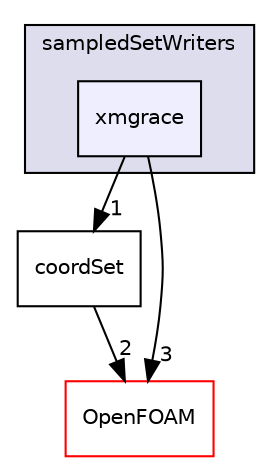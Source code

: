 digraph "src/fileFormats/sampledSetWriters/xmgrace" {
  bgcolor=transparent;
  compound=true
  node [ fontsize="10", fontname="Helvetica"];
  edge [ labelfontsize="10", labelfontname="Helvetica"];
  subgraph clusterdir_276074facfd9ea15c0477839cf5f076d {
    graph [ bgcolor="#ddddee", pencolor="black", label="sampledSetWriters" fontname="Helvetica", fontsize="10", URL="dir_276074facfd9ea15c0477839cf5f076d.html"]
  dir_a549b8540224837b54b9bc9d10064b00 [shape=box, label="xmgrace", style="filled", fillcolor="#eeeeff", pencolor="black", URL="dir_a549b8540224837b54b9bc9d10064b00.html"];
  }
  dir_388c909ee48a1d04b28f5bcb790268a1 [shape=box label="coordSet" URL="dir_388c909ee48a1d04b28f5bcb790268a1.html"];
  dir_c5473ff19b20e6ec4dfe5c310b3778a8 [shape=box label="OpenFOAM" color="red" URL="dir_c5473ff19b20e6ec4dfe5c310b3778a8.html"];
  dir_388c909ee48a1d04b28f5bcb790268a1->dir_c5473ff19b20e6ec4dfe5c310b3778a8 [headlabel="2", labeldistance=1.5 headhref="dir_000883_001893.html"];
  dir_a549b8540224837b54b9bc9d10064b00->dir_388c909ee48a1d04b28f5bcb790268a1 [headlabel="1", labeldistance=1.5 headhref="dir_000892_000883.html"];
  dir_a549b8540224837b54b9bc9d10064b00->dir_c5473ff19b20e6ec4dfe5c310b3778a8 [headlabel="3", labeldistance=1.5 headhref="dir_000892_001893.html"];
}
